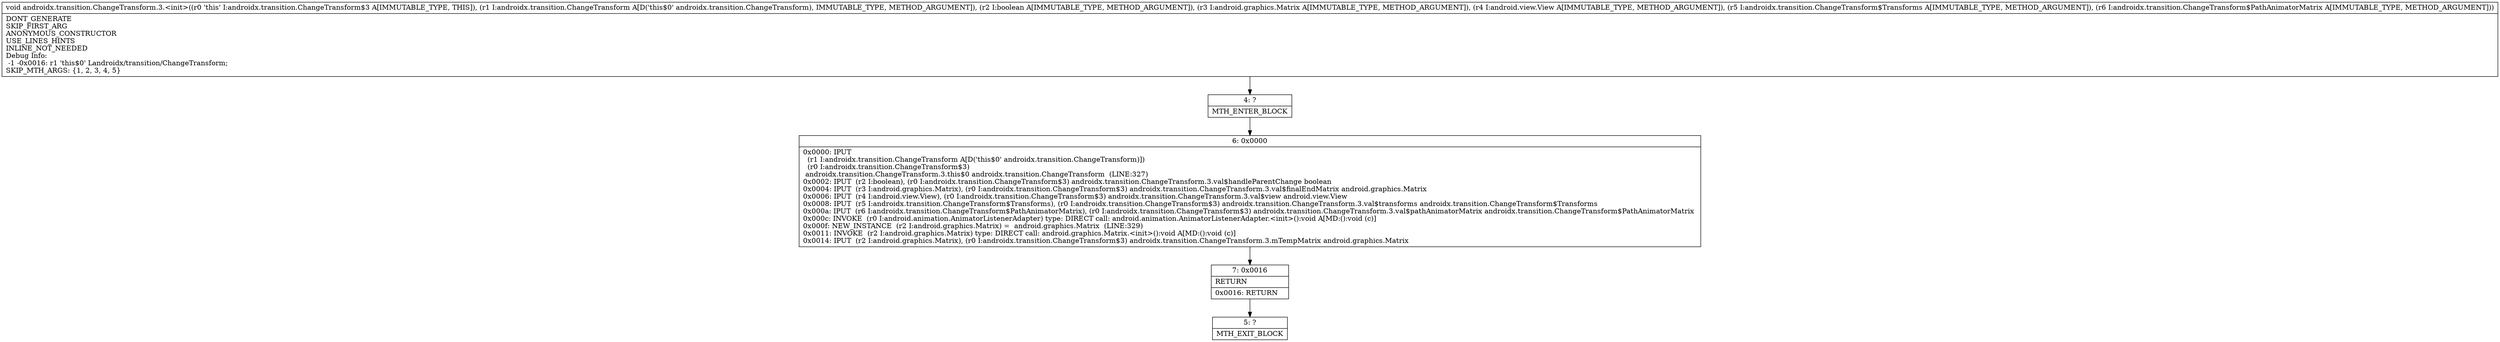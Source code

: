 digraph "CFG forandroidx.transition.ChangeTransform.3.\<init\>(Landroidx\/transition\/ChangeTransform;ZLandroid\/graphics\/Matrix;Landroid\/view\/View;Landroidx\/transition\/ChangeTransform$Transforms;Landroidx\/transition\/ChangeTransform$PathAnimatorMatrix;)V" {
Node_4 [shape=record,label="{4\:\ ?|MTH_ENTER_BLOCK\l}"];
Node_6 [shape=record,label="{6\:\ 0x0000|0x0000: IPUT  \l  (r1 I:androidx.transition.ChangeTransform A[D('this$0' androidx.transition.ChangeTransform)])\l  (r0 I:androidx.transition.ChangeTransform$3)\l androidx.transition.ChangeTransform.3.this$0 androidx.transition.ChangeTransform  (LINE:327)\l0x0002: IPUT  (r2 I:boolean), (r0 I:androidx.transition.ChangeTransform$3) androidx.transition.ChangeTransform.3.val$handleParentChange boolean \l0x0004: IPUT  (r3 I:android.graphics.Matrix), (r0 I:androidx.transition.ChangeTransform$3) androidx.transition.ChangeTransform.3.val$finalEndMatrix android.graphics.Matrix \l0x0006: IPUT  (r4 I:android.view.View), (r0 I:androidx.transition.ChangeTransform$3) androidx.transition.ChangeTransform.3.val$view android.view.View \l0x0008: IPUT  (r5 I:androidx.transition.ChangeTransform$Transforms), (r0 I:androidx.transition.ChangeTransform$3) androidx.transition.ChangeTransform.3.val$transforms androidx.transition.ChangeTransform$Transforms \l0x000a: IPUT  (r6 I:androidx.transition.ChangeTransform$PathAnimatorMatrix), (r0 I:androidx.transition.ChangeTransform$3) androidx.transition.ChangeTransform.3.val$pathAnimatorMatrix androidx.transition.ChangeTransform$PathAnimatorMatrix \l0x000c: INVOKE  (r0 I:android.animation.AnimatorListenerAdapter) type: DIRECT call: android.animation.AnimatorListenerAdapter.\<init\>():void A[MD:():void (c)]\l0x000f: NEW_INSTANCE  (r2 I:android.graphics.Matrix) =  android.graphics.Matrix  (LINE:329)\l0x0011: INVOKE  (r2 I:android.graphics.Matrix) type: DIRECT call: android.graphics.Matrix.\<init\>():void A[MD:():void (c)]\l0x0014: IPUT  (r2 I:android.graphics.Matrix), (r0 I:androidx.transition.ChangeTransform$3) androidx.transition.ChangeTransform.3.mTempMatrix android.graphics.Matrix \l}"];
Node_7 [shape=record,label="{7\:\ 0x0016|RETURN\l|0x0016: RETURN   \l}"];
Node_5 [shape=record,label="{5\:\ ?|MTH_EXIT_BLOCK\l}"];
MethodNode[shape=record,label="{void androidx.transition.ChangeTransform.3.\<init\>((r0 'this' I:androidx.transition.ChangeTransform$3 A[IMMUTABLE_TYPE, THIS]), (r1 I:androidx.transition.ChangeTransform A[D('this$0' androidx.transition.ChangeTransform), IMMUTABLE_TYPE, METHOD_ARGUMENT]), (r2 I:boolean A[IMMUTABLE_TYPE, METHOD_ARGUMENT]), (r3 I:android.graphics.Matrix A[IMMUTABLE_TYPE, METHOD_ARGUMENT]), (r4 I:android.view.View A[IMMUTABLE_TYPE, METHOD_ARGUMENT]), (r5 I:androidx.transition.ChangeTransform$Transforms A[IMMUTABLE_TYPE, METHOD_ARGUMENT]), (r6 I:androidx.transition.ChangeTransform$PathAnimatorMatrix A[IMMUTABLE_TYPE, METHOD_ARGUMENT]))  | DONT_GENERATE\lSKIP_FIRST_ARG\lANONYMOUS_CONSTRUCTOR\lUSE_LINES_HINTS\lINLINE_NOT_NEEDED\lDebug Info:\l  \-1 \-0x0016: r1 'this$0' Landroidx\/transition\/ChangeTransform;\lSKIP_MTH_ARGS: \{1, 2, 3, 4, 5\}\l}"];
MethodNode -> Node_4;Node_4 -> Node_6;
Node_6 -> Node_7;
Node_7 -> Node_5;
}

